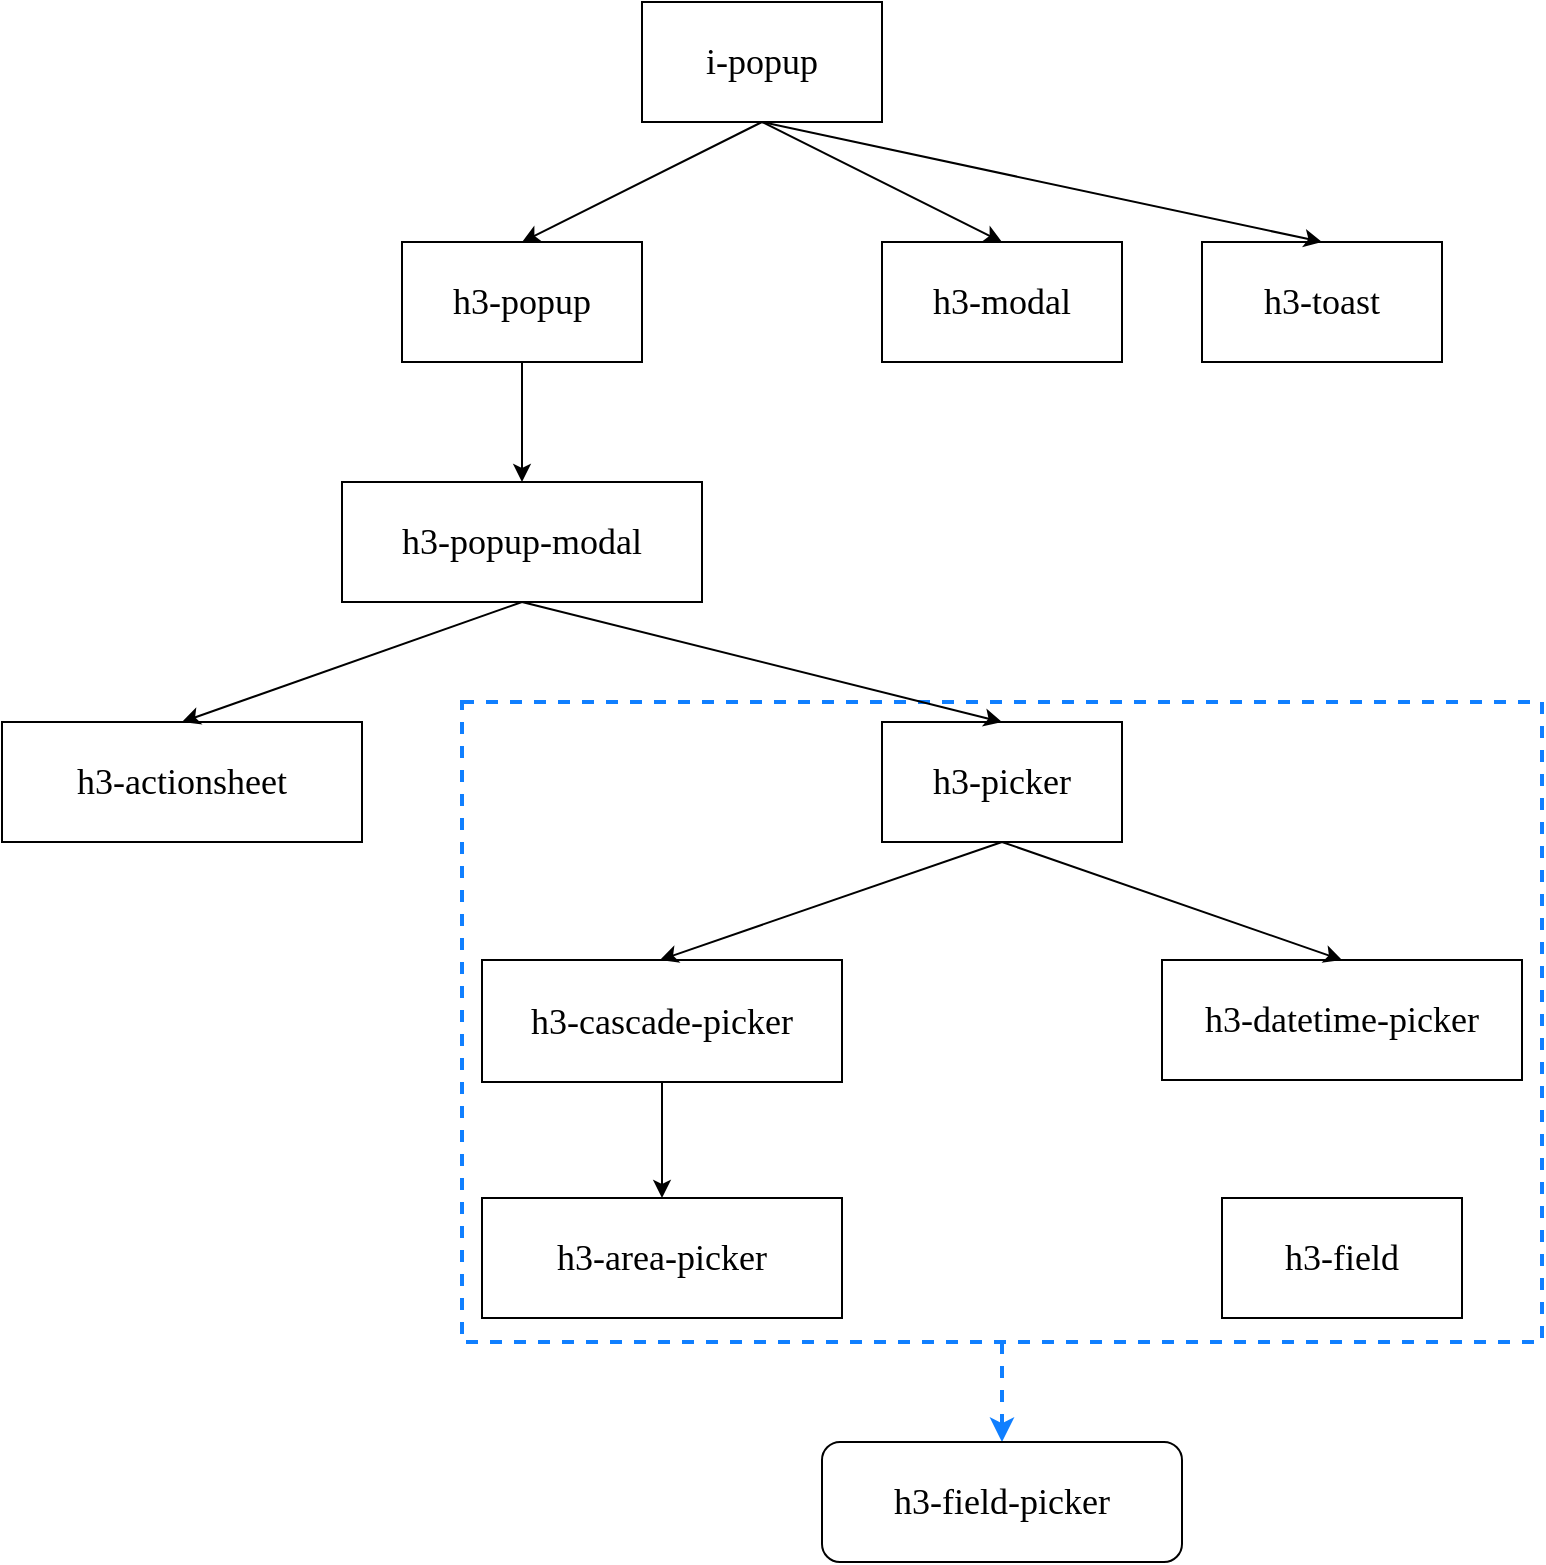 <mxfile version="12.1.7" type="github" pages="1">
  <diagram id="Ko8wFDfBLZfOLPIEC3q9" name="第 1 页">
    <mxGraphModel dx="1408" dy="820" grid="1" gridSize="10" guides="1" tooltips="1" connect="1" arrows="1" fold="1" page="1" pageScale="1" pageWidth="827" pageHeight="827" math="0" shadow="0">
      <root>
        <mxCell id="0"/>
        <mxCell id="1" parent="0"/>
        <mxCell id="qH7NrtM1DcrfVi47HFH7-26" value="" style="rounded=0;whiteSpace=wrap;html=1;glass=0;dashed=1;fillColor=none;strokeColor=#107fff;strokeWidth=2;" vertex="1" parent="1">
          <mxGeometry x="250" y="371" width="540" height="320" as="geometry"/>
        </mxCell>
        <mxCell id="8zwt4l2MX8Rhg9tnHDZ8-1" value="&lt;font style=&quot;font-size: 18px&quot; face=&quot;Verdana&quot;&gt;i-popup&lt;/font&gt;" style="rounded=0;whiteSpace=wrap;html=1;" parent="1" vertex="1">
          <mxGeometry x="340" y="21" width="120" height="60" as="geometry"/>
        </mxCell>
        <mxCell id="qH7NrtM1DcrfVi47HFH7-1" value="&lt;span style=&quot;font-family: &amp;#34;verdana&amp;#34; ; font-size: 18px&quot;&gt;h3-toast&lt;/span&gt;" style="rounded=0;whiteSpace=wrap;html=1;" vertex="1" parent="1">
          <mxGeometry x="620" y="141" width="120" height="60" as="geometry"/>
        </mxCell>
        <mxCell id="qH7NrtM1DcrfVi47HFH7-2" value="&lt;font style=&quot;font-size: 18px&quot; face=&quot;Verdana&quot;&gt;h3-modal&lt;/font&gt;" style="rounded=0;whiteSpace=wrap;html=1;" vertex="1" parent="1">
          <mxGeometry x="460" y="141" width="120" height="60" as="geometry"/>
        </mxCell>
        <mxCell id="qH7NrtM1DcrfVi47HFH7-3" value="&lt;font style=&quot;font-size: 18px&quot; face=&quot;Verdana&quot;&gt;h3-popup&lt;/font&gt;" style="rounded=0;whiteSpace=wrap;html=1;" vertex="1" parent="1">
          <mxGeometry x="220" y="141" width="120" height="60" as="geometry"/>
        </mxCell>
        <mxCell id="qH7NrtM1DcrfVi47HFH7-4" value="" style="endArrow=classic;html=1;exitX=0.5;exitY=1;exitDx=0;exitDy=0;entryX=0.5;entryY=0;entryDx=0;entryDy=0;" edge="1" parent="1" source="8zwt4l2MX8Rhg9tnHDZ8-1" target="qH7NrtM1DcrfVi47HFH7-3">
          <mxGeometry width="50" height="50" relative="1" as="geometry">
            <mxPoint x="120" y="271" as="sourcePoint"/>
            <mxPoint x="300" y="141" as="targetPoint"/>
          </mxGeometry>
        </mxCell>
        <mxCell id="qH7NrtM1DcrfVi47HFH7-5" value="" style="endArrow=classic;html=1;entryX=0.5;entryY=0;entryDx=0;entryDy=0;exitX=0.5;exitY=1;exitDx=0;exitDy=0;" edge="1" parent="1" source="8zwt4l2MX8Rhg9tnHDZ8-1" target="qH7NrtM1DcrfVi47HFH7-2">
          <mxGeometry width="50" height="50" relative="1" as="geometry">
            <mxPoint x="120" y="271" as="sourcePoint"/>
            <mxPoint x="170" y="221" as="targetPoint"/>
          </mxGeometry>
        </mxCell>
        <mxCell id="qH7NrtM1DcrfVi47HFH7-6" value="" style="endArrow=classic;html=1;entryX=0.5;entryY=0;entryDx=0;entryDy=0;exitX=0.5;exitY=1;exitDx=0;exitDy=0;" edge="1" parent="1" source="8zwt4l2MX8Rhg9tnHDZ8-1" target="qH7NrtM1DcrfVi47HFH7-1">
          <mxGeometry width="50" height="50" relative="1" as="geometry">
            <mxPoint x="120" y="271" as="sourcePoint"/>
            <mxPoint x="170" y="221" as="targetPoint"/>
          </mxGeometry>
        </mxCell>
        <mxCell id="qH7NrtM1DcrfVi47HFH7-7" value="&lt;span style=&quot;font-family: &amp;#34;verdana&amp;#34; ; font-size: 18px&quot;&gt;h3-picker&lt;/span&gt;" style="rounded=0;whiteSpace=wrap;html=1;" vertex="1" parent="1">
          <mxGeometry x="460" y="381" width="120" height="60" as="geometry"/>
        </mxCell>
        <mxCell id="qH7NrtM1DcrfVi47HFH7-9" value="&lt;font face=&quot;Verdana&quot;&gt;&lt;span style=&quot;font-size: 18px&quot;&gt;h3-actionsheet&lt;/span&gt;&lt;/font&gt;" style="rounded=0;whiteSpace=wrap;html=1;" vertex="1" parent="1">
          <mxGeometry x="20" y="381" width="180" height="60" as="geometry"/>
        </mxCell>
        <mxCell id="qH7NrtM1DcrfVi47HFH7-10" value="" style="endArrow=classic;html=1;exitX=0.5;exitY=1;exitDx=0;exitDy=0;entryX=0.5;entryY=0;entryDx=0;entryDy=0;" edge="1" parent="1" target="qH7NrtM1DcrfVi47HFH7-9" source="qH7NrtM1DcrfVi47HFH7-8">
          <mxGeometry width="50" height="50" relative="1" as="geometry">
            <mxPoint x="240" y="321" as="sourcePoint"/>
            <mxPoint x="140" y="381" as="targetPoint"/>
          </mxGeometry>
        </mxCell>
        <mxCell id="qH7NrtM1DcrfVi47HFH7-11" value="" style="endArrow=classic;html=1;entryX=0.5;entryY=0;entryDx=0;entryDy=0;exitX=0.5;exitY=1;exitDx=0;exitDy=0;" edge="1" parent="1" target="qH7NrtM1DcrfVi47HFH7-8" source="qH7NrtM1DcrfVi47HFH7-3">
          <mxGeometry width="50" height="50" relative="1" as="geometry">
            <mxPoint x="240" y="201" as="sourcePoint"/>
            <mxPoint x="10" y="341" as="targetPoint"/>
          </mxGeometry>
        </mxCell>
        <mxCell id="qH7NrtM1DcrfVi47HFH7-12" value="" style="endArrow=classic;html=1;entryX=0.5;entryY=0;entryDx=0;entryDy=0;exitX=0.5;exitY=1;exitDx=0;exitDy=0;" edge="1" parent="1" target="qH7NrtM1DcrfVi47HFH7-7" source="qH7NrtM1DcrfVi47HFH7-8">
          <mxGeometry width="50" height="50" relative="1" as="geometry">
            <mxPoint x="240" y="321" as="sourcePoint"/>
            <mxPoint x="10" y="461" as="targetPoint"/>
          </mxGeometry>
        </mxCell>
        <mxCell id="qH7NrtM1DcrfVi47HFH7-8" value="&lt;font style=&quot;font-size: 18px&quot; face=&quot;Verdana&quot;&gt;h3-popup-modal&lt;/font&gt;" style="rounded=0;whiteSpace=wrap;html=1;" vertex="1" parent="1">
          <mxGeometry x="190" y="261" width="180" height="60" as="geometry"/>
        </mxCell>
        <mxCell id="qH7NrtM1DcrfVi47HFH7-23" style="edgeStyle=orthogonalEdgeStyle;rounded=0;orthogonalLoop=1;jettySize=auto;html=1;exitX=0.5;exitY=1;exitDx=0;exitDy=0;entryX=0.5;entryY=0;entryDx=0;entryDy=0;" edge="1" parent="1" source="qH7NrtM1DcrfVi47HFH7-15" target="qH7NrtM1DcrfVi47HFH7-22">
          <mxGeometry relative="1" as="geometry"/>
        </mxCell>
        <mxCell id="qH7NrtM1DcrfVi47HFH7-15" value="&lt;font face=&quot;Verdana&quot;&gt;&lt;span style=&quot;font-size: 18px&quot;&gt;h3-cascade-picker&lt;/span&gt;&lt;/font&gt;" style="rounded=0;whiteSpace=wrap;html=1;" vertex="1" parent="1">
          <mxGeometry x="260" y="500" width="180" height="61" as="geometry"/>
        </mxCell>
        <mxCell id="qH7NrtM1DcrfVi47HFH7-16" value="" style="endArrow=classic;html=1;entryX=0.5;entryY=0;entryDx=0;entryDy=0;exitX=0.5;exitY=1;exitDx=0;exitDy=0;" edge="1" parent="1" source="qH7NrtM1DcrfVi47HFH7-7">
          <mxGeometry width="50" height="50" relative="1" as="geometry">
            <mxPoint x="520" y="461" as="sourcePoint"/>
            <mxPoint x="349" y="500" as="targetPoint"/>
          </mxGeometry>
        </mxCell>
        <mxCell id="qH7NrtM1DcrfVi47HFH7-18" value="&lt;font face=&quot;Verdana&quot;&gt;&lt;span style=&quot;font-size: 18px&quot;&gt;h3-datetime-picker&lt;/span&gt;&lt;/font&gt;" style="rounded=0;whiteSpace=wrap;html=1;" vertex="1" parent="1">
          <mxGeometry x="600" y="500" width="180" height="60" as="geometry"/>
        </mxCell>
        <mxCell id="qH7NrtM1DcrfVi47HFH7-20" value="" style="endArrow=classic;html=1;exitX=0.5;exitY=1;exitDx=0;exitDy=0;entryX=0.5;entryY=0;entryDx=0;entryDy=0;" edge="1" parent="1" source="qH7NrtM1DcrfVi47HFH7-7" target="qH7NrtM1DcrfVi47HFH7-18">
          <mxGeometry width="50" height="50" relative="1" as="geometry">
            <mxPoint x="620" y="550" as="sourcePoint"/>
            <mxPoint x="660" y="441" as="targetPoint"/>
          </mxGeometry>
        </mxCell>
        <mxCell id="qH7NrtM1DcrfVi47HFH7-22" value="&lt;font face=&quot;Verdana&quot;&gt;&lt;span style=&quot;font-size: 18px&quot;&gt;h3-area-picker&lt;/span&gt;&lt;/font&gt;" style="rounded=0;whiteSpace=wrap;html=1;" vertex="1" parent="1">
          <mxGeometry x="260" y="619" width="180" height="60" as="geometry"/>
        </mxCell>
        <mxCell id="qH7NrtM1DcrfVi47HFH7-28" value="&lt;font style=&quot;font-size: 18px&quot; face=&quot;Verdana&quot;&gt;h3-field&lt;/font&gt;" style="rounded=0;whiteSpace=wrap;html=1;" vertex="1" parent="1">
          <mxGeometry x="630" y="619" width="120" height="60" as="geometry"/>
        </mxCell>
        <mxCell id="qH7NrtM1DcrfVi47HFH7-32" value="" style="endArrow=classic;html=1;strokeColor=#107FFF;strokeWidth=2;exitX=0.5;exitY=1;exitDx=0;exitDy=0;dashed=1;" edge="1" parent="1" source="qH7NrtM1DcrfVi47HFH7-26">
          <mxGeometry width="50" height="50" relative="1" as="geometry">
            <mxPoint x="20" y="761" as="sourcePoint"/>
            <mxPoint x="520" y="741" as="targetPoint"/>
          </mxGeometry>
        </mxCell>
        <mxCell id="qH7NrtM1DcrfVi47HFH7-33" value="&lt;font style=&quot;font-size: 18px&quot; face=&quot;Verdana&quot;&gt;h3-field-picker&lt;/font&gt;" style="rounded=1;whiteSpace=wrap;html=1;" vertex="1" parent="1">
          <mxGeometry x="430" y="741" width="180" height="60" as="geometry"/>
        </mxCell>
      </root>
    </mxGraphModel>
  </diagram>
</mxfile>
